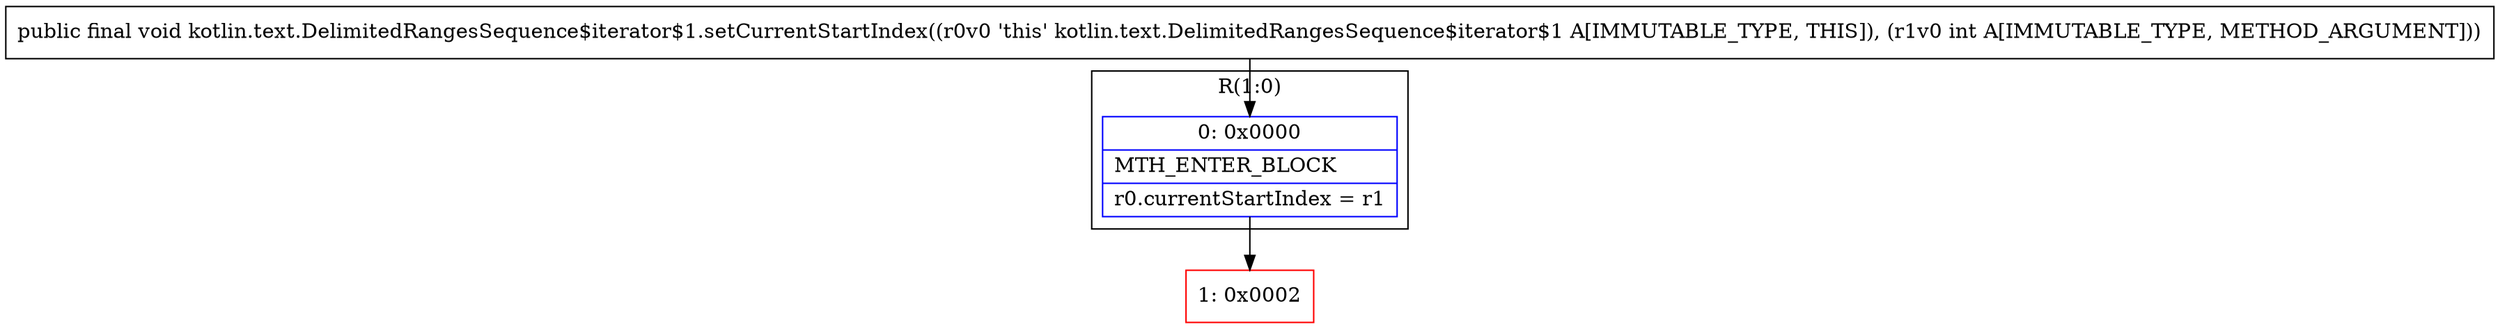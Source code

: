 digraph "CFG forkotlin.text.DelimitedRangesSequence$iterator$1.setCurrentStartIndex(I)V" {
subgraph cluster_Region_1474772897 {
label = "R(1:0)";
node [shape=record,color=blue];
Node_0 [shape=record,label="{0\:\ 0x0000|MTH_ENTER_BLOCK\l|r0.currentStartIndex = r1\l}"];
}
Node_1 [shape=record,color=red,label="{1\:\ 0x0002}"];
MethodNode[shape=record,label="{public final void kotlin.text.DelimitedRangesSequence$iterator$1.setCurrentStartIndex((r0v0 'this' kotlin.text.DelimitedRangesSequence$iterator$1 A[IMMUTABLE_TYPE, THIS]), (r1v0 int A[IMMUTABLE_TYPE, METHOD_ARGUMENT])) }"];
MethodNode -> Node_0;
Node_0 -> Node_1;
}

